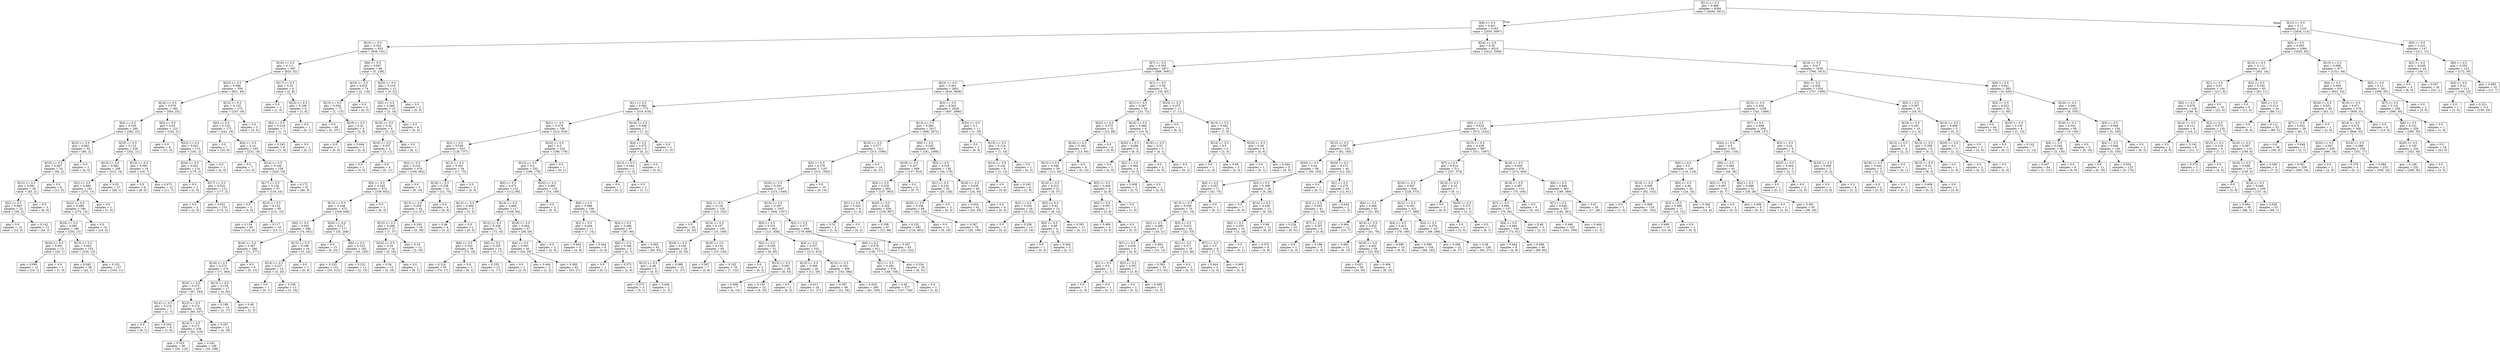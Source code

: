 digraph Tree {
node [shape=box] ;
0 [label="X[11] <= 0.5\ngini = 0.489\nsamples = 6394\nvalue = [4284, 5811]"] ;
1 [label="X[9] <= 0.5\ngini = 0.421\nsamples = 5163\nvalue = [2450, 5697]"] ;
0 -> 1 [labeldistance=2.5, labelangle=45, headlabel="True"] ;
2 [label="X[10] <= 0.5\ngini = 0.302\nsamples = 653\nvalue = [838, 191]"] ;
1 -> 2 ;
3 [label="X[16] <= 0.5\ngini = 0.111\nsamples = 567\nvalue = [833, 52]"] ;
2 -> 3 ;
4 [label="X[23] <= 0.5\ngini = 0.096\nsamples = 558\nvalue = [831, 44]"] ;
3 -> 4 ;
5 [label="X[14] <= 0.5\ngini = 0.079\nsamples = 383\nvalue = [584, 25]"] ;
4 -> 5 ;
6 [label="X[4] <= 0.5\ngini = 0.105\nsamples = 260\nvalue = [392, 23]"] ;
5 -> 6 ;
7 [label="X[22] <= 0.5\ngini = 0.062\nsamples = 34\nvalue = [60, 2]"] ;
6 -> 7 ;
8 [label="X[15] <= 0.5\ngini = 0.067\nsamples = 32\nvalue = [56, 2]"] ;
7 -> 8 ;
9 [label="X[12] <= 0.5\ngini = 0.081\nsamples = 26\nvalue = [45, 2]"] ;
8 -> 9 ;
10 [label="X[2] <= 0.5\ngini = 0.093\nsamples = 23\nvalue = [39, 2]"] ;
9 -> 10 ;
11 [label="gini = 0.0\nsamples = 10\nvalue = [15, 0]"] ;
10 -> 11 ;
12 [label="gini = 0.142\nsamples = 13\nvalue = [24, 2]"] ;
10 -> 12 ;
13 [label="gini = 0.0\nsamples = 3\nvalue = [6, 0]"] ;
9 -> 13 ;
14 [label="gini = 0.0\nsamples = 6\nvalue = [11, 0]"] ;
8 -> 14 ;
15 [label="gini = 0.0\nsamples = 2\nvalue = [4, 0]"] ;
7 -> 15 ;
16 [label="X[19] <= 0.5\ngini = 0.112\nsamples = 226\nvalue = [332, 21]"] ;
6 -> 16 ;
17 [label="X[15] <= 0.5\ngini = 0.082\nsamples = 208\nvalue = [313, 14]"] ;
16 -> 17 ;
18 [label="X[1] <= 0.5\ngini = 0.086\nsamples = 181\nvalue = [275, 13]"] ;
17 -> 18 ;
19 [label="X[22] <= 0.5\ngini = 0.086\nsamples = 180\nvalue = [274, 13]"] ;
18 -> 19 ;
20 [label="X[24] <= 0.5\ngini = 0.092\nsamples = 166\nvalue = [255, 13]"] ;
19 -> 20 ;
21 [label="X[20] <= 0.5\ngini = 0.091\nsamples = 13\nvalue = [20, 1]"] ;
20 -> 21 ;
22 [label="gini = 0.095\nsamples = 12\nvalue = [19, 1]"] ;
21 -> 22 ;
23 [label="gini = 0.0\nsamples = 1\nvalue = [1, 0]"] ;
21 -> 23 ;
24 [label="X[13] <= 0.5\ngini = 0.092\nsamples = 153\nvalue = [235, 12]"] ;
20 -> 24 ;
25 [label="gini = 0.045\nsamples = 26\nvalue = [42, 1]"] ;
24 -> 25 ;
26 [label="gini = 0.102\nsamples = 127\nvalue = [193, 11]"] ;
24 -> 26 ;
27 [label="gini = 0.0\nsamples = 14\nvalue = [19, 0]"] ;
19 -> 27 ;
28 [label="gini = 0.0\nsamples = 1\nvalue = [1, 0]"] ;
18 -> 28 ;
29 [label="gini = 0.05\nsamples = 27\nvalue = [38, 1]"] ;
17 -> 29 ;
30 [label="X[13] <= 0.5\ngini = 0.393\nsamples = 18\nvalue = [19, 7]"] ;
16 -> 30 ;
31 [label="gini = 0.0\nsamples = 6\nvalue = [8, 0]"] ;
30 -> 31 ;
32 [label="gini = 0.475\nsamples = 12\nvalue = [11, 7]"] ;
30 -> 32 ;
33 [label="X[0] <= 0.5\ngini = 0.02\nsamples = 123\nvalue = [192, 2]"] ;
5 -> 33 ;
34 [label="gini = 0.0\nsamples = 8\nvalue = [11, 0]"] ;
33 -> 34 ;
35 [label="X[22] <= 0.5\ngini = 0.022\nsamples = 115\nvalue = [181, 2]"] ;
33 -> 35 ;
36 [label="X[24] <= 0.5\ngini = 0.022\nsamples = 114\nvalue = [179, 2]"] ;
35 -> 36 ;
37 [label="gini = 0.0\nsamples = 2\nvalue = [2, 0]"] ;
36 -> 37 ;
38 [label="X[17] <= 0.5\ngini = 0.022\nsamples = 112\nvalue = [177, 2]"] ;
36 -> 38 ;
39 [label="gini = 0.0\nsamples = 2\nvalue = [2, 0]"] ;
38 -> 39 ;
40 [label="gini = 0.022\nsamples = 110\nvalue = [175, 2]"] ;
38 -> 40 ;
41 [label="gini = 0.0\nsamples = 1\nvalue = [2, 0]"] ;
35 -> 41 ;
42 [label="X[12] <= 0.5\ngini = 0.133\nsamples = 175\nvalue = [247, 19]"] ;
4 -> 42 ;
43 [label="X[0] <= 0.5\ngini = 0.135\nsamples = 172\nvalue = [242, 19]"] ;
42 -> 43 ;
44 [label="gini = 0.0\nsamples = 7\nvalue = [10, 0]"] ;
43 -> 44 ;
45 [label="X[4] <= 0.5\ngini = 0.14\nsamples = 165\nvalue = [232, 19]"] ;
43 -> 45 ;
46 [label="gini = 0.0\nsamples = 7\nvalue = [12, 0]"] ;
45 -> 46 ;
47 [label="X[14] <= 0.5\ngini = 0.146\nsamples = 158\nvalue = [220, 19]"] ;
45 -> 47 ;
48 [label="X[17] <= 0.5\ngini = 0.129\nsamples = 97\nvalue = [134, 10]"] ;
47 -> 48 ;
49 [label="gini = 0.0\nsamples = 2\nvalue = [3, 0]"] ;
48 -> 49 ;
50 [label="X[15] <= 0.5\ngini = 0.132\nsamples = 95\nvalue = [131, 10]"] ;
48 -> 50 ;
51 [label="gini = 0.134\nsamples = 85\nvalue = [116, 9]"] ;
50 -> 51 ;
52 [label="gini = 0.117\nsamples = 10\nvalue = [15, 1]"] ;
50 -> 52 ;
53 [label="gini = 0.172\nsamples = 61\nvalue = [86, 9]"] ;
47 -> 53 ;
54 [label="gini = 0.0\nsamples = 3\nvalue = [5, 0]"] ;
42 -> 54 ;
55 [label="X[17] <= 0.5\ngini = 0.32\nsamples = 9\nvalue = [2, 8]"] ;
3 -> 55 ;
56 [label="gini = 0.0\nsamples = 1\nvalue = [1, 0]"] ;
55 -> 56 ;
57 [label="X[23] <= 0.5\ngini = 0.198\nsamples = 8\nvalue = [1, 8]"] ;
55 -> 57 ;
58 [label="X[2] <= 0.5\ngini = 0.219\nsamples = 7\nvalue = [1, 7]"] ;
57 -> 58 ;
59 [label="gini = 0.245\nsamples = 6\nvalue = [1, 6]"] ;
58 -> 59 ;
60 [label="gini = 0.0\nsamples = 1\nvalue = [0, 1]"] ;
58 -> 60 ;
61 [label="gini = 0.0\nsamples = 1\nvalue = [0, 1]"] ;
57 -> 61 ;
62 [label="X[6] <= 0.5\ngini = 0.067\nsamples = 86\nvalue = [5, 139]"] ;
2 -> 62 ;
63 [label="X[15] <= 0.5\ngini = 0.033\nsamples = 74\nvalue = [2, 118]"] ;
62 -> 63 ;
64 [label="X[13] <= 0.5\ngini = 0.034\nsamples = 72\nvalue = [2, 115]"] ;
63 -> 64 ;
65 [label="gini = 0.0\nsamples = 68\nvalue = [0, 107]"] ;
64 -> 65 ;
66 [label="X[19] <= 0.5\ngini = 0.32\nsamples = 4\nvalue = [2, 8]"] ;
64 -> 66 ;
67 [label="gini = 0.0\nsamples = 1\nvalue = [0, 4]"] ;
66 -> 67 ;
68 [label="gini = 0.444\nsamples = 3\nvalue = [2, 4]"] ;
66 -> 68 ;
69 [label="gini = 0.0\nsamples = 2\nvalue = [0, 3]"] ;
63 -> 69 ;
70 [label="X[20] <= 0.5\ngini = 0.219\nsamples = 12\nvalue = [3, 21]"] ;
62 -> 70 ;
71 [label="X[0] <= 0.5\ngini = 0.266\nsamples = 10\nvalue = [3, 16]"] ;
70 -> 71 ;
72 [label="X[18] <= 0.5\ngini = 0.32\nsamples = 6\nvalue = [3, 12]"] ;
71 -> 72 ;
73 [label="X[16] <= 0.5\ngini = 0.337\nsamples = 5\nvalue = [3, 11]"] ;
72 -> 73 ;
74 [label="gini = 0.0\nsamples = 1\nvalue = [3, 0]"] ;
73 -> 74 ;
75 [label="gini = 0.0\nsamples = 4\nvalue = [0, 11]"] ;
73 -> 75 ;
76 [label="gini = 0.0\nsamples = 1\nvalue = [0, 1]"] ;
72 -> 76 ;
77 [label="gini = 0.0\nsamples = 4\nvalue = [0, 4]"] ;
71 -> 77 ;
78 [label="gini = 0.0\nsamples = 2\nvalue = [0, 5]"] ;
70 -> 78 ;
79 [label="X[24] <= 0.5\ngini = 0.35\nsamples = 4510\nvalue = [1612, 5506]"] ;
1 -> 79 ;
80 [label="X[7] <= 0.5\ngini = 0.303\nsamples = 2871\nvalue = [846, 3691]"] ;
79 -> 80 ;
81 [label="X[23] <= 0.5\ngini = 0.301\nsamples = 2801\nvalue = [816, 3608]"] ;
80 -> 81 ;
82 [label="X[1] <= 0.5\ngini = 0.383\nsamples = 773\nvalue = [319, 918]"] ;
81 -> 82 ;
83 [label="X[21] <= 0.5\ngini = 0.379\nsamples = 766\nvalue = [312, 916]"] ;
82 -> 83 ;
84 [label="X[2] <= 0.5\ngini = 0.249\nsamples = 533\nvalue = [126, 737]"] ;
83 -> 84 ;
85 [label="X[3] <= 0.5\ngini = 0.243\nsamples = 479\nvalue = [109, 662]"] ;
84 -> 85 ;
86 [label="X[5] <= 0.5\ngini = 0.245\nsamples = 474\nvalue = [109, 652]"] ;
85 -> 86 ;
87 [label="X[13] <= 0.5\ngini = 0.246\nsamples = 473\nvalue = [109, 649]"] ;
86 -> 87 ;
88 [label="X[6] <= 0.5\ngini = 0.263\nsamples = 296\nvalue = [74, 401]"] ;
87 -> 88 ;
89 [label="X[16] <= 0.5\ngini = 0.267\nsamples = 280\nvalue = [71, 377]"] ;
88 -> 89 ;
90 [label="X[18] <= 0.5\ngini = 0.273\nsamples = 274\nvalue = [71, 364]"] ;
89 -> 90 ;
91 [label="X[20] <= 0.5\ngini = 0.273\nsamples = 257\nvalue = [67, 344]"] ;
90 -> 91 ;
92 [label="X[14] <= 0.5\ngini = 0.219\nsamples = 7\nvalue = [1, 7]"] ;
91 -> 92 ;
93 [label="gini = 0.0\nsamples = 1\nvalue = [0, 1]"] ;
92 -> 93 ;
94 [label="gini = 0.245\nsamples = 6\nvalue = [1, 6]"] ;
92 -> 94 ;
95 [label="X[12] <= 0.5\ngini = 0.274\nsamples = 250\nvalue = [66, 337]"] ;
91 -> 95 ;
96 [label="X[14] <= 0.5\ngini = 0.273\nsamples = 238\nvalue = [62, 318]"] ;
95 -> 96 ;
97 [label="gini = 0.323\nsamples = 90\nvalue = [28, 110]"] ;
96 -> 97 ;
98 [label="gini = 0.242\nsamples = 148\nvalue = [34, 208]"] ;
96 -> 98 ;
99 [label="gini = 0.287\nsamples = 12\nvalue = [4, 19]"] ;
95 -> 99 ;
100 [label="X[15] <= 0.5\ngini = 0.278\nsamples = 17\nvalue = [4, 20]"] ;
90 -> 100 ;
101 [label="gini = 0.188\nsamples = 14\nvalue = [2, 17]"] ;
100 -> 101 ;
102 [label="gini = 0.48\nsamples = 3\nvalue = [2, 3]"] ;
100 -> 102 ;
103 [label="gini = 0.0\nsamples = 6\nvalue = [0, 13]"] ;
89 -> 103 ;
104 [label="X[15] <= 0.5\ngini = 0.198\nsamples = 16\nvalue = [3, 24]"] ;
88 -> 104 ;
105 [label="X[14] <= 0.5\ngini = 0.227\nsamples = 14\nvalue = [3, 20]"] ;
104 -> 105 ;
106 [label="gini = 0.0\nsamples = 1\nvalue = [0, 1]"] ;
105 -> 106 ;
107 [label="gini = 0.236\nsamples = 13\nvalue = [3, 19]"] ;
105 -> 107 ;
108 [label="gini = 0.0\nsamples = 2\nvalue = [0, 4]"] ;
104 -> 108 ;
109 [label="X[20] <= 0.5\ngini = 0.217\nsamples = 177\nvalue = [35, 248]"] ;
87 -> 109 ;
110 [label="gini = 0.0\nsamples = 15\nvalue = [0, 23]"] ;
109 -> 110 ;
111 [label="X[6] <= 0.5\ngini = 0.233\nsamples = 162\nvalue = [35, 225]"] ;
109 -> 111 ;
112 [label="gini = 0.233\nsamples = 151\nvalue = [33, 212]"] ;
111 -> 112 ;
113 [label="gini = 0.231\nsamples = 11\nvalue = [2, 13]"] ;
111 -> 113 ;
114 [label="gini = 0.0\nsamples = 1\nvalue = [0, 3]"] ;
86 -> 114 ;
115 [label="gini = 0.0\nsamples = 5\nvalue = [0, 10]"] ;
85 -> 115 ;
116 [label="X[12] <= 0.5\ngini = 0.301\nsamples = 54\nvalue = [17, 75]"] ;
84 -> 116 ;
117 [label="X[18] <= 0.5\ngini = 0.238\nsamples = 51\nvalue = [12, 75]"] ;
116 -> 117 ;
118 [label="X[13] <= 0.5\ngini = 0.258\nsamples = 45\nvalue = [12, 67]"] ;
117 -> 118 ;
119 [label="X[15] <= 0.5\ngini = 0.268\nsamples = 27\nvalue = [7, 37]"] ;
118 -> 119 ;
120 [label="X[16] <= 0.5\ngini = 0.33\nsamples = 16\nvalue = [5, 19]"] ;
119 -> 120 ;
121 [label="gini = 0.34\nsamples = 15\nvalue = [5, 18]"] ;
120 -> 121 ;
122 [label="gini = 0.0\nsamples = 1\nvalue = [0, 1]"] ;
120 -> 122 ;
123 [label="gini = 0.18\nsamples = 11\nvalue = [2, 18]"] ;
119 -> 123 ;
124 [label="gini = 0.245\nsamples = 18\nvalue = [5, 30]"] ;
118 -> 124 ;
125 [label="gini = 0.0\nsamples = 6\nvalue = [0, 8]"] ;
117 -> 125 ;
126 [label="gini = 0.0\nsamples = 3\nvalue = [5, 0]"] ;
116 -> 126 ;
127 [label="X[16] <= 0.5\ngini = 0.5\nsamples = 233\nvalue = [186, 179]"] ;
83 -> 127 ;
128 [label="X[13] <= 0.5\ngini = 0.5\nsamples = 232\nvalue = [186, 178]"] ;
127 -> 128 ;
129 [label="X[0] <= 0.5\ngini = 0.472\nsamples = 122\nvalue = [112, 69]"] ;
128 -> 129 ;
130 [label="X[14] <= 0.5\ngini = 0.469\nsamples = 5\nvalue = [3, 5]"] ;
129 -> 130 ;
131 [label="gini = 0.48\nsamples = 4\nvalue = [3, 2]"] ;
130 -> 131 ;
132 [label="gini = 0.0\nsamples = 1\nvalue = [0, 3]"] ;
130 -> 132 ;
133 [label="X[14] <= 0.5\ngini = 0.466\nsamples = 117\nvalue = [109, 64]"] ;
129 -> 133 ;
134 [label="X[12] <= 0.5\ngini = 0.438\nsamples = 70\nvalue = [73, 35]"] ;
133 -> 134 ;
135 [label="X[6] <= 0.5\ngini = 0.325\nsamples = 56\nvalue = [70, 18]"] ;
134 -> 135 ;
136 [label="gini = 0.314\nsamples = 55\nvalue = [70, 17]"] ;
135 -> 136 ;
137 [label="gini = 0.0\nsamples = 1\nvalue = [0, 1]"] ;
135 -> 137 ;
138 [label="X[6] <= 0.5\ngini = 0.255\nsamples = 14\nvalue = [3, 17]"] ;
134 -> 138 ;
139 [label="gini = 0.105\nsamples = 13\nvalue = [1, 17]"] ;
138 -> 139 ;
140 [label="gini = 0.0\nsamples = 1\nvalue = [2, 0]"] ;
138 -> 140 ;
141 [label="X[18] <= 0.5\ngini = 0.494\nsamples = 47\nvalue = [36, 29]"] ;
133 -> 141 ;
142 [label="X[4] <= 0.5\ngini = 0.497\nsamples = 45\nvalue = [34, 29]"] ;
141 -> 142 ;
143 [label="gini = 0.444\nsamples = 2\nvalue = [1, 2]"] ;
142 -> 143 ;
144 [label="gini = 0.495\nsamples = 43\nvalue = [33, 27]"] ;
142 -> 144 ;
145 [label="gini = 0.0\nsamples = 2\nvalue = [2, 0]"] ;
141 -> 145 ;
146 [label="X[20] <= 0.5\ngini = 0.482\nsamples = 110\nvalue = [74, 109]"] ;
128 -> 146 ;
147 [label="gini = 0.0\nsamples = 2\nvalue = [0, 5]"] ;
146 -> 147 ;
148 [label="X[0] <= 0.5\ngini = 0.486\nsamples = 108\nvalue = [74, 104]"] ;
146 -> 148 ;
149 [label="X[2] <= 0.5\ngini = 0.444\nsamples = 11\nvalue = [7, 14]"] ;
148 -> 149 ;
150 [label="gini = 0.444\nsamples = 5\nvalue = [4, 8]"] ;
149 -> 150 ;
151 [label="gini = 0.444\nsamples = 6\nvalue = [3, 6]"] ;
149 -> 151 ;
152 [label="X[4] <= 0.5\ngini = 0.489\nsamples = 97\nvalue = [67, 90]"] ;
148 -> 152 ;
153 [label="X[6] <= 0.5\ngini = 0.346\nsamples = 5\nvalue = [2, 7]"] ;
152 -> 153 ;
154 [label="gini = 0.0\nsamples = 1\nvalue = [0, 1]"] ;
153 -> 154 ;
155 [label="gini = 0.375\nsamples = 4\nvalue = [2, 6]"] ;
153 -> 155 ;
156 [label="gini = 0.493\nsamples = 92\nvalue = [65, 83]"] ;
152 -> 156 ;
157 [label="gini = 0.0\nsamples = 1\nvalue = [0, 1]"] ;
127 -> 157 ;
158 [label="X[18] <= 0.5\ngini = 0.346\nsamples = 7\nvalue = [7, 2]"] ;
82 -> 158 ;
159 [label="X[4] <= 0.5\ngini = 0.375\nsamples = 6\nvalue = [6, 2]"] ;
158 -> 159 ;
160 [label="X[13] <= 0.5\ngini = 0.444\nsamples = 3\nvalue = [1, 2]"] ;
159 -> 160 ;
161 [label="gini = 0.0\nsamples = 1\nvalue = [0, 1]"] ;
160 -> 161 ;
162 [label="gini = 0.5\nsamples = 2\nvalue = [1, 1]"] ;
160 -> 162 ;
163 [label="gini = 0.0\nsamples = 3\nvalue = [5, 0]"] ;
159 -> 163 ;
164 [label="gini = 0.0\nsamples = 1\nvalue = [1, 0]"] ;
158 -> 164 ;
165 [label="X[3] <= 0.5\ngini = 0.263\nsamples = 2028\nvalue = [497, 2690]"] ;
81 -> 165 ;
166 [label="X[13] <= 0.5\ngini = 0.264\nsamples = 2017\nvalue = [496, 2672]"] ;
165 -> 166 ;
167 [label="X[16] <= 0.5\ngini = 0.277\nsamples = 1211\nvalue = [315, 1584]"] ;
166 -> 167 ;
168 [label="X[5] <= 0.5\ngini = 0.279\nsamples = 1197\nvalue = [315, 1563]"] ;
167 -> 168 ;
169 [label="X[20] <= 0.5\ngini = 0.281\nsamples = 1187\nvalue = [315, 1549]"] ;
168 -> 169 ;
170 [label="X[4] <= 0.5\ngini = 0.134\nsamples = 130\nvalue = [15, 192]"] ;
169 -> 170 ;
171 [label="gini = 0.0\nsamples = 25\nvalue = [0, 32]"] ;
170 -> 171 ;
172 [label="X[14] <= 0.5\ngini = 0.157\nsamples = 105\nvalue = [15, 160]"] ;
170 -> 172 ;
173 [label="X[18] <= 0.5\ngini = 0.245\nsamples = 20\nvalue = [5, 30]"] ;
172 -> 173 ;
174 [label="X[12] <= 0.5\ngini = 0.49\nsamples = 5\nvalue = [4, 3]"] ;
173 -> 174 ;
175 [label="gini = 0.375\nsamples = 3\nvalue = [3, 1]"] ;
174 -> 175 ;
176 [label="gini = 0.444\nsamples = 2\nvalue = [1, 2]"] ;
174 -> 176 ;
177 [label="gini = 0.069\nsamples = 15\nvalue = [1, 27]"] ;
173 -> 177 ;
178 [label="X[18] <= 0.5\ngini = 0.133\nsamples = 85\nvalue = [10, 130]"] ;
172 -> 178 ;
179 [label="gini = 0.397\nsamples = 7\nvalue = [3, 8]"] ;
178 -> 179 ;
180 [label="gini = 0.103\nsamples = 78\nvalue = [7, 122]"] ;
178 -> 180 ;
181 [label="X[14] <= 0.5\ngini = 0.297\nsamples = 1057\nvalue = [300, 1357]"] ;
169 -> 181 ;
182 [label="X[0] <= 0.5\ngini = 0.331\nsamples = 363\nvalue = [121, 458]"] ;
181 -> 182 ;
183 [label="X[2] <= 0.5\ngini = 0.256\nsamples = 31\nvalue = [8, 45]"] ;
182 -> 183 ;
184 [label="gini = 0.0\nsamples = 2\nvalue = [0, 2]"] ;
183 -> 184 ;
185 [label="X[15] <= 0.5\ngini = 0.265\nsamples = 29\nvalue = [8, 43]"] ;
183 -> 185 ;
186 [label="gini = 0.408\nsamples = 7\nvalue = [4, 10]"] ;
185 -> 186 ;
187 [label="gini = 0.193\nsamples = 22\nvalue = [4, 33]"] ;
185 -> 187 ;
188 [label="X[4] <= 0.5\ngini = 0.337\nsamples = 332\nvalue = [113, 413]"] ;
182 -> 188 ;
189 [label="X[15] <= 0.5\ngini = 0.399\nsamples = 26\nvalue = [11, 29]"] ;
188 -> 189 ;
190 [label="gini = 0.0\nsamples = 2\nvalue = [0, 2]"] ;
189 -> 190 ;
191 [label="gini = 0.411\nsamples = 24\nvalue = [11, 27]"] ;
189 -> 191 ;
192 [label="X[15] <= 0.5\ngini = 0.332\nsamples = 306\nvalue = [102, 384]"] ;
188 -> 192 ;
193 [label="gini = 0.397\nsamples = 46\nvalue = [21, 56]"] ;
192 -> 193 ;
194 [label="gini = 0.318\nsamples = 260\nvalue = [81, 328]"] ;
192 -> 194 ;
195 [label="X[2] <= 0.5\ngini = 0.277\nsamples = 694\nvalue = [179, 899]"] ;
181 -> 195 ;
196 [label="X[6] <= 0.5\ngini = 0.278\nsamples = 611\nvalue = [156, 777]"] ;
195 -> 196 ;
197 [label="X[1] <= 0.5\ngini = 0.281\nsamples = 578\nvalue = [148, 726]"] ;
196 -> 197 ;
198 [label="gini = 0.28\nsamples = 577\nvalue = [147, 726]"] ;
197 -> 198 ;
199 [label="gini = 0.0\nsamples = 1\nvalue = [1, 0]"] ;
197 -> 199 ;
200 [label="gini = 0.234\nsamples = 33\nvalue = [8, 51]"] ;
196 -> 200 ;
201 [label="gini = 0.267\nsamples = 83\nvalue = [23, 122]"] ;
195 -> 201 ;
202 [label="gini = 0.0\nsamples = 10\nvalue = [0, 14]"] ;
168 -> 202 ;
203 [label="gini = 0.0\nsamples = 14\nvalue = [0, 21]"] ;
167 -> 203 ;
204 [label="X[6] <= 0.5\ngini = 0.245\nsamples = 806\nvalue = [181, 1088]"] ;
166 -> 204 ;
205 [label="X[19] <= 0.5\ngini = 0.227\nsamples = 668\nvalue = [137, 910]"] ;
204 -> 205 ;
206 [label="X[4] <= 0.5\ngini = 0.229\nsamples = 663\nvalue = [137, 903]"] ;
205 -> 206 ;
207 [label="X[1] <= 0.5\ngini = 0.245\nsamples = 4\nvalue = [1, 6]"] ;
206 -> 207 ;
208 [label="gini = 0.32\nsamples = 3\nvalue = [1, 4]"] ;
207 -> 208 ;
209 [label="gini = 0.0\nsamples = 1\nvalue = [0, 2]"] ;
207 -> 209 ;
210 [label="X[20] <= 0.5\ngini = 0.229\nsamples = 659\nvalue = [136, 897]"] ;
206 -> 210 ;
211 [label="gini = 0.198\nsamples = 67\nvalue = [12, 96]"] ;
210 -> 211 ;
212 [label="gini = 0.232\nsamples = 592\nvalue = [124, 801]"] ;
210 -> 212 ;
213 [label="gini = 0.0\nsamples = 5\nvalue = [0, 7]"] ;
205 -> 213 ;
214 [label="X[0] <= 0.5\ngini = 0.318\nsamples = 138\nvalue = [44, 178]"] ;
204 -> 214 ;
215 [label="X[1] <= 0.5\ngini = 0.234\nsamples = 92\nvalue = [20, 128]"] ;
214 -> 215 ;
216 [label="X[20] <= 0.5\ngini = 0.238\nsamples = 89\nvalue = [20, 125]"] ;
215 -> 216 ;
217 [label="gini = 0.0\nsamples = 11\nvalue = [0, 19]"] ;
216 -> 217 ;
218 [label="gini = 0.267\nsamples = 78\nvalue = [20, 106]"] ;
216 -> 218 ;
219 [label="gini = 0.0\nsamples = 3\nvalue = [0, 3]"] ;
215 -> 219 ;
220 [label="X[18] <= 0.5\ngini = 0.438\nsamples = 46\nvalue = [24, 50]"] ;
214 -> 220 ;
221 [label="gini = 0.454\nsamples = 42\nvalue = [24, 45]"] ;
220 -> 221 ;
222 [label="gini = 0.0\nsamples = 4\nvalue = [0, 5]"] ;
220 -> 222 ;
223 [label="X[20] <= 0.5\ngini = 0.1\nsamples = 11\nvalue = [1, 18]"] ;
165 -> 223 ;
224 [label="gini = 0.0\nsamples = 2\nvalue = [0, 4]"] ;
223 -> 224 ;
225 [label="X[15] <= 0.5\ngini = 0.124\nsamples = 9\nvalue = [1, 14]"] ;
223 -> 225 ;
226 [label="X[14] <= 0.5\ngini = 0.142\nsamples = 8\nvalue = [1, 12]"] ;
225 -> 226 ;
227 [label="gini = 0.0\nsamples = 4\nvalue = [0, 6]"] ;
226 -> 227 ;
228 [label="gini = 0.245\nsamples = 4\nvalue = [1, 6]"] ;
226 -> 228 ;
229 [label="gini = 0.0\nsamples = 1\nvalue = [0, 2]"] ;
225 -> 229 ;
230 [label="X[1] <= 0.5\ngini = 0.39\nsamples = 70\nvalue = [30, 83]"] ;
80 -> 230 ;
231 [label="X[21] <= 0.5\ngini = 0.367\nsamples = 59\nvalue = [23, 72]"] ;
230 -> 231 ;
232 [label="X[22] <= 0.5\ngini = 0.275\nsamples = 51\nvalue = [13, 66]"] ;
231 -> 232 ;
233 [label="X[18] <= 0.5\ngini = 0.293\nsamples = 47\nvalue = [13, 60]"] ;
232 -> 233 ;
234 [label="X[15] <= 0.5\ngini = 0.348\nsamples = 39\nvalue = [13, 45]"] ;
233 -> 234 ;
235 [label="X[14] <= 0.5\ngini = 0.315\nsamples = 31\nvalue = [9, 37]"] ;
234 -> 235 ;
236 [label="X[3] <= 0.5\ngini = 0.204\nsamples = 16\nvalue = [3, 23]"] ;
235 -> 236 ;
237 [label="gini = 0.0\nsamples = 3\nvalue = [0, 4]"] ;
236 -> 237 ;
238 [label="gini = 0.236\nsamples = 13\nvalue = [3, 19]"] ;
236 -> 238 ;
239 [label="X[3] <= 0.5\ngini = 0.42\nsamples = 15\nvalue = [6, 14]"] ;
235 -> 239 ;
240 [label="X[0] <= 0.5\ngini = 0.48\nsamples = 4\nvalue = [2, 3]"] ;
239 -> 240 ;
241 [label="gini = 0.0\nsamples = 1\nvalue = [0, 2]"] ;
240 -> 241 ;
242 [label="gini = 0.444\nsamples = 3\nvalue = [2, 1]"] ;
240 -> 242 ;
243 [label="gini = 0.391\nsamples = 11\nvalue = [4, 11]"] ;
239 -> 243 ;
244 [label="X[2] <= 0.5\ngini = 0.444\nsamples = 8\nvalue = [4, 8]"] ;
234 -> 244 ;
245 [label="X[0] <= 0.5\ngini = 0.397\nsamples = 7\nvalue = [3, 8]"] ;
244 -> 245 ;
246 [label="gini = 0.469\nsamples = 4\nvalue = [3, 5]"] ;
245 -> 246 ;
247 [label="gini = 0.0\nsamples = 3\nvalue = [0, 3]"] ;
245 -> 247 ;
248 [label="gini = 0.0\nsamples = 1\nvalue = [1, 0]"] ;
244 -> 248 ;
249 [label="gini = 0.0\nsamples = 8\nvalue = [0, 15]"] ;
233 -> 249 ;
250 [label="gini = 0.0\nsamples = 4\nvalue = [0, 6]"] ;
232 -> 250 ;
251 [label="X[14] <= 0.5\ngini = 0.469\nsamples = 8\nvalue = [10, 6]"] ;
231 -> 251 ;
252 [label="X[20] <= 0.5\ngini = 0.496\nsamples = 5\nvalue = [6, 5]"] ;
251 -> 252 ;
253 [label="gini = 0.0\nsamples = 1\nvalue = [2, 0]"] ;
252 -> 253 ;
254 [label="X[2] <= 0.5\ngini = 0.494\nsamples = 4\nvalue = [4, 5]"] ;
252 -> 254 ;
255 [label="gini = 0.408\nsamples = 3\nvalue = [2, 5]"] ;
254 -> 255 ;
256 [label="gini = 0.0\nsamples = 1\nvalue = [2, 0]"] ;
254 -> 256 ;
257 [label="X[18] <= 0.5\ngini = 0.32\nsamples = 3\nvalue = [4, 1]"] ;
251 -> 257 ;
258 [label="gini = 0.0\nsamples = 2\nvalue = [4, 0]"] ;
257 -> 258 ;
259 [label="gini = 0.0\nsamples = 1\nvalue = [0, 1]"] ;
257 -> 259 ;
260 [label="X[23] <= 0.5\ngini = 0.475\nsamples = 11\nvalue = [7, 11]"] ;
230 -> 260 ;
261 [label="gini = 0.0\nsamples = 1\nvalue = [0, 2]"] ;
260 -> 261 ;
262 [label="X[13] <= 0.5\ngini = 0.492\nsamples = 10\nvalue = [7, 9]"] ;
260 -> 262 ;
263 [label="X[14] <= 0.5\ngini = 0.5\nsamples = 4\nvalue = [3, 3]"] ;
262 -> 263 ;
264 [label="gini = 0.0\nsamples = 1\nvalue = [1, 0]"] ;
263 -> 264 ;
265 [label="gini = 0.48\nsamples = 3\nvalue = [2, 3]"] ;
263 -> 265 ;
266 [label="X[20] <= 0.5\ngini = 0.48\nsamples = 6\nvalue = [4, 6]"] ;
262 -> 266 ;
267 [label="gini = 0.0\nsamples = 1\nvalue = [0, 1]"] ;
266 -> 267 ;
268 [label="gini = 0.494\nsamples = 5\nvalue = [4, 5]"] ;
266 -> 268 ;
269 [label="X[16] <= 0.5\ngini = 0.417\nsamples = 1639\nvalue = [766, 1815]"] ;
79 -> 269 ;
270 [label="X[5] <= 0.5\ngini = 0.456\nsamples = 1354\nvalue = [757, 1395]"] ;
269 -> 270 ;
271 [label="X[15] <= 0.5\ngini = 0.454\nsamples = 1339\nvalue = [741, 1389]"] ;
270 -> 271 ;
272 [label="X[0] <= 0.5\ngini = 0.433\nsamples = 1130\nvalue = [573, 1232]"] ;
271 -> 272 ;
273 [label="X[12] <= 0.5\ngini = 0.397\nsamples = 143\nvalue = [62, 165]"] ;
272 -> 273 ;
274 [label="X[20] <= 0.5\ngini = 0.44\nsamples = 99\nvalue = [50, 103]"] ;
273 -> 274 ;
275 [label="X[4] <= 0.5\ngini = 0.457\nsamples = 71\nvalue = [41, 75]"] ;
274 -> 275 ;
276 [label="X[13] <= 0.5\ngini = 0.459\nsamples = 70\nvalue = [41, 74]"] ;
275 -> 276 ;
277 [label="X[2] <= 0.5\ngini = 0.499\nsamples = 27\nvalue = [19, 21]"] ;
276 -> 277 ;
278 [label="X[7] <= 0.5\ngini = 0.426\nsamples = 9\nvalue = [4, 9]"] ;
277 -> 278 ;
279 [label="X[1] <= 0.5\ngini = 0.5\nsamples = 2\nvalue = [1, 1]"] ;
278 -> 279 ;
280 [label="gini = 0.0\nsamples = 1\nvalue = [1, 0]"] ;
279 -> 280 ;
281 [label="gini = 0.0\nsamples = 1\nvalue = [0, 1]"] ;
279 -> 281 ;
282 [label="X[3] <= 0.5\ngini = 0.397\nsamples = 7\nvalue = [3, 8]"] ;
278 -> 282 ;
283 [label="gini = 0.0\nsamples = 2\nvalue = [0, 3]"] ;
282 -> 283 ;
284 [label="gini = 0.469\nsamples = 5\nvalue = [3, 5]"] ;
282 -> 284 ;
285 [label="gini = 0.494\nsamples = 18\nvalue = [15, 12]"] ;
277 -> 285 ;
286 [label="X[3] <= 0.5\ngini = 0.415\nsamples = 43\nvalue = [22, 53]"] ;
276 -> 286 ;
287 [label="X[1] <= 0.5\ngini = 0.371\nsamples = 35\nvalue = [15, 46]"] ;
286 -> 287 ;
288 [label="gini = 0.383\nsamples = 33\nvalue = [15, 43]"] ;
287 -> 288 ;
289 [label="gini = 0.0\nsamples = 2\nvalue = [0, 3]"] ;
287 -> 289 ;
290 [label="X[7] <= 0.5\ngini = 0.5\nsamples = 8\nvalue = [7, 7]"] ;
286 -> 290 ;
291 [label="gini = 0.444\nsamples = 4\nvalue = [2, 4]"] ;
290 -> 291 ;
292 [label="gini = 0.469\nsamples = 4\nvalue = [5, 3]"] ;
290 -> 292 ;
293 [label="gini = 0.0\nsamples = 1\nvalue = [0, 1]"] ;
275 -> 293 ;
294 [label="X[2] <= 0.5\ngini = 0.368\nsamples = 28\nvalue = [9, 28]"] ;
274 -> 294 ;
295 [label="gini = 0.0\nsamples = 7\nvalue = [0, 9]"] ;
294 -> 295 ;
296 [label="X[14] <= 0.5\ngini = 0.436\nsamples = 21\nvalue = [9, 19]"] ;
294 -> 296 ;
297 [label="X[6] <= 0.5\ngini = 0.355\nsamples = 10\nvalue = [3, 10]"] ;
296 -> 297 ;
298 [label="gini = 0.0\nsamples = 1\nvalue = [0, 1]"] ;
297 -> 298 ;
299 [label="gini = 0.375\nsamples = 9\nvalue = [3, 9]"] ;
297 -> 299 ;
300 [label="gini = 0.48\nsamples = 11\nvalue = [6, 9]"] ;
296 -> 300 ;
301 [label="X[19] <= 0.5\ngini = 0.272\nsamples = 44\nvalue = [12, 62]"] ;
273 -> 301 ;
302 [label="gini = 0.0\nsamples = 1\nvalue = [0, 1]"] ;
301 -> 302 ;
303 [label="X[1] <= 0.5\ngini = 0.275\nsamples = 43\nvalue = [12, 61]"] ;
301 -> 303 ;
304 [label="X[3] <= 0.5\ngini = 0.265\nsamples = 41\nvalue = [11, 59]"] ;
303 -> 304 ;
305 [label="gini = 0.234\nsamples = 35\nvalue = [8, 51]"] ;
304 -> 305 ;
306 [label="X[7] <= 0.5\ngini = 0.397\nsamples = 6\nvalue = [3, 8]"] ;
304 -> 306 ;
307 [label="gini = 0.0\nsamples = 1\nvalue = [2, 0]"] ;
306 -> 307 ;
308 [label="gini = 0.198\nsamples = 5\nvalue = [1, 8]"] ;
306 -> 308 ;
309 [label="gini = 0.444\nsamples = 2\nvalue = [1, 2]"] ;
303 -> 309 ;
310 [label="X[13] <= 0.5\ngini = 0.438\nsamples = 987\nvalue = [511, 1067]"] ;
272 -> 310 ;
311 [label="X[7] <= 0.5\ngini = 0.414\nsamples = 511\nvalue = [237, 574]"] ;
310 -> 311 ;
312 [label="X[19] <= 0.5\ngini = 0.407\nsamples = 504\nvalue = [228, 573]"] ;
311 -> 312 ;
313 [label="X[4] <= 0.5\ngini = 0.469\nsamples = 83\nvalue = [51, 85]"] ;
312 -> 313 ;
314 [label="gini = 0.484\nsamples = 12\nvalue = [10, 7]"] ;
313 -> 314 ;
315 [label="X[14] <= 0.5\ngini = 0.452\nsamples = 71\nvalue = [41, 78]"] ;
313 -> 315 ;
316 [label="gini = 0.483\nsamples = 12\nvalue = [9, 13]"] ;
315 -> 316 ;
317 [label="X[18] <= 0.5\ngini = 0.442\nsamples = 59\nvalue = [32, 65]"] ;
315 -> 317 ;
318 [label="gini = 0.423\nsamples = 50\nvalue = [24, 55]"] ;
317 -> 318 ;
319 [label="gini = 0.494\nsamples = 9\nvalue = [8, 10]"] ;
317 -> 319 ;
320 [label="X[12] <= 0.5\ngini = 0.391\nsamples = 421\nvalue = [177, 488]"] ;
312 -> 320 ;
321 [label="X[4] <= 0.5\ngini = 0.413\nsamples = 164\nvalue = [78, 190]"] ;
320 -> 321 ;
322 [label="gini = 0.498\nsamples = 10\nvalue = [9, 8]"] ;
321 -> 322 ;
323 [label="gini = 0.399\nsamples = 154\nvalue = [69, 182]"] ;
321 -> 323 ;
324 [label="X[4] <= 0.5\ngini = 0.374\nsamples = 257\nvalue = [99, 298]"] ;
320 -> 324 ;
325 [label="gini = 0.298\nsamples = 21\nvalue = [6, 27]"] ;
324 -> 325 ;
326 [label="gini = 0.38\nsamples = 236\nvalue = [93, 271]"] ;
324 -> 326 ;
327 [label="X[14] <= 0.5\ngini = 0.18\nsamples = 7\nvalue = [9, 1]"] ;
311 -> 327 ;
328 [label="gini = 0.0\nsamples = 3\nvalue = [6, 0]"] ;
327 -> 328 ;
329 [label="X[20] <= 0.5\ngini = 0.375\nsamples = 4\nvalue = [3, 1]"] ;
327 -> 329 ;
330 [label="gini = 0.0\nsamples = 3\nvalue = [3, 0]"] ;
329 -> 330 ;
331 [label="gini = 0.0\nsamples = 1\nvalue = [0, 1]"] ;
329 -> 331 ;
332 [label="X[19] <= 0.5\ngini = 0.459\nsamples = 476\nvalue = [274, 493]"] ;
310 -> 332 ;
333 [label="X[18] <= 0.5\ngini = 0.487\nsamples = 113\nvalue = [75, 104]"] ;
332 -> 333 ;
334 [label="X[7] <= 0.5\ngini = 0.494\nsamples = 107\nvalue = [75, 94]"] ;
333 -> 334 ;
335 [label="X[4] <= 0.5\ngini = 0.494\nsamples = 104\nvalue = [73, 91]"] ;
334 -> 335 ;
336 [label="gini = 0.444\nsamples = 8\nvalue = [4, 8]"] ;
335 -> 336 ;
337 [label="gini = 0.496\nsamples = 96\nvalue = [69, 83]"] ;
335 -> 337 ;
338 [label="gini = 0.48\nsamples = 3\nvalue = [2, 3]"] ;
334 -> 338 ;
339 [label="gini = 0.0\nsamples = 6\nvalue = [0, 10]"] ;
333 -> 339 ;
340 [label="X[6] <= 0.5\ngini = 0.448\nsamples = 363\nvalue = [199, 389]"] ;
332 -> 340 ;
341 [label="X[7] <= 0.5\ngini = 0.446\nsamples = 337\nvalue = [182, 361]"] ;
340 -> 341 ;
342 [label="gini = 0.446\nsamples = 335\nvalue = [181, 359]"] ;
341 -> 342 ;
343 [label="gini = 0.444\nsamples = 2\nvalue = [1, 2]"] ;
341 -> 343 ;
344 [label="gini = 0.47\nsamples = 26\nvalue = [17, 28]"] ;
340 -> 344 ;
345 [label="X[7] <= 0.5\ngini = 0.499\nsamples = 209\nvalue = [168, 157]"] ;
271 -> 345 ;
346 [label="X[20] <= 0.5\ngini = 0.5\nsamples = 201\nvalue = [161, 154]"] ;
345 -> 346 ;
347 [label="X[6] <= 0.5\ngini = 0.5\nsamples = 140\nvalue = [116, 118]"] ;
346 -> 347 ;
348 [label="X[19] <= 0.5\ngini = 0.499\nsamples = 120\nvalue = [92, 102]"] ;
347 -> 348 ;
349 [label="gini = 0.0\nsamples = 1\nvalue = [1, 0]"] ;
348 -> 349 ;
350 [label="gini = 0.498\nsamples = 119\nvalue = [91, 102]"] ;
348 -> 350 ;
351 [label="X[0] <= 0.5\ngini = 0.48\nsamples = 20\nvalue = [24, 16]"] ;
347 -> 351 ;
352 [label="X[3] <= 0.5\ngini = 0.496\nsamples = 11\nvalue = [10, 12]"] ;
351 -> 352 ;
353 [label="gini = 0.499\nsamples = 10\nvalue = [10, 9]"] ;
352 -> 353 ;
354 [label="gini = 0.0\nsamples = 1\nvalue = [0, 3]"] ;
352 -> 354 ;
355 [label="gini = 0.346\nsamples = 9\nvalue = [14, 4]"] ;
351 -> 355 ;
356 [label="X[0] <= 0.5\ngini = 0.494\nsamples = 61\nvalue = [45, 36]"] ;
346 -> 356 ;
357 [label="X[2] <= 0.5\ngini = 0.497\nsamples = 10\nvalue = [6, 7]"] ;
356 -> 357 ;
358 [label="gini = 0.0\nsamples = 2\nvalue = [0, 2]"] ;
357 -> 358 ;
359 [label="gini = 0.496\nsamples = 8\nvalue = [6, 5]"] ;
357 -> 359 ;
360 [label="X[4] <= 0.5\ngini = 0.489\nsamples = 51\nvalue = [39, 29]"] ;
356 -> 360 ;
361 [label="gini = 0.0\nsamples = 1\nvalue = [1, 0]"] ;
360 -> 361 ;
362 [label="gini = 0.491\nsamples = 50\nvalue = [38, 29]"] ;
360 -> 362 ;
363 [label="X[3] <= 0.5\ngini = 0.42\nsamples = 8\nvalue = [7, 3]"] ;
345 -> 363 ;
364 [label="X[20] <= 0.5\ngini = 0.444\nsamples = 3\nvalue = [2, 1]"] ;
363 -> 364 ;
365 [label="gini = 0.0\nsamples = 1\nvalue = [0, 1]"] ;
364 -> 365 ;
366 [label="gini = 0.0\nsamples = 2\nvalue = [2, 0]"] ;
364 -> 366 ;
367 [label="X[19] <= 0.5\ngini = 0.408\nsamples = 5\nvalue = [5, 2]"] ;
363 -> 367 ;
368 [label="gini = 0.0\nsamples = 1\nvalue = [3, 0]"] ;
367 -> 368 ;
369 [label="gini = 0.5\nsamples = 4\nvalue = [2, 2]"] ;
367 -> 369 ;
370 [label="X[0] <= 0.5\ngini = 0.397\nsamples = 15\nvalue = [16, 6]"] ;
270 -> 370 ;
371 [label="X[19] <= 0.5\ngini = 0.391\nsamples = 10\nvalue = [11, 4]"] ;
370 -> 371 ;
372 [label="X[13] <= 0.5\ngini = 0.5\nsamples = 4\nvalue = [2, 2]"] ;
371 -> 372 ;
373 [label="X[18] <= 0.5\ngini = 0.444\nsamples = 3\nvalue = [2, 1]"] ;
372 -> 373 ;
374 [label="gini = 0.0\nsamples = 2\nvalue = [2, 0]"] ;
373 -> 374 ;
375 [label="gini = 0.0\nsamples = 1\nvalue = [0, 1]"] ;
373 -> 375 ;
376 [label="gini = 0.0\nsamples = 1\nvalue = [0, 1]"] ;
372 -> 376 ;
377 [label="X[13] <= 0.5\ngini = 0.298\nsamples = 6\nvalue = [9, 2]"] ;
371 -> 377 ;
378 [label="X[15] <= 0.5\ngini = 0.32\nsamples = 5\nvalue = [8, 2]"] ;
377 -> 378 ;
379 [label="gini = 0.408\nsamples = 4\nvalue = [5, 2]"] ;
378 -> 379 ;
380 [label="gini = 0.0\nsamples = 1\nvalue = [3, 0]"] ;
378 -> 380 ;
381 [label="gini = 0.0\nsamples = 1\nvalue = [1, 0]"] ;
377 -> 381 ;
382 [label="X[14] <= 0.5\ngini = 0.408\nsamples = 5\nvalue = [5, 2]"] ;
370 -> 382 ;
383 [label="X[20] <= 0.5\ngini = 0.5\nsamples = 3\nvalue = [2, 2]"] ;
382 -> 383 ;
384 [label="gini = 0.0\nsamples = 2\nvalue = [0, 2]"] ;
383 -> 384 ;
385 [label="gini = 0.0\nsamples = 1\nvalue = [2, 0]"] ;
383 -> 385 ;
386 [label="gini = 0.0\nsamples = 2\nvalue = [3, 0]"] ;
382 -> 386 ;
387 [label="X[0] <= 0.5\ngini = 0.041\nsamples = 285\nvalue = [9, 420]"] ;
269 -> 387 ;
388 [label="X[3] <= 0.5\ngini = 0.023\nsamples = 52\nvalue = [1, 85]"] ;
387 -> 388 ;
389 [label="gini = 0.0\nsamples = 44\nvalue = [0, 72]"] ;
388 -> 389 ;
390 [label="X[19] <= 0.5\ngini = 0.133\nsamples = 8\nvalue = [1, 13]"] ;
388 -> 390 ;
391 [label="gini = 0.0\nsamples = 1\nvalue = [0, 1]"] ;
390 -> 391 ;
392 [label="gini = 0.142\nsamples = 7\nvalue = [1, 12]"] ;
390 -> 392 ;
393 [label="X[19] <= 0.5\ngini = 0.046\nsamples = 233\nvalue = [8, 335]"] ;
387 -> 393 ;
394 [label="X[18] <= 0.5\ngini = 0.041\nsamples = 95\nvalue = [3, 140]"] ;
393 -> 394 ;
395 [label="X[6] <= 0.5\ngini = 0.044\nsamples = 90\nvalue = [3, 130]"] ;
394 -> 395 ;
396 [label="gini = 0.047\nsamples = 84\nvalue = [3, 121]"] ;
395 -> 396 ;
397 [label="gini = 0.0\nsamples = 6\nvalue = [0, 9]"] ;
395 -> 397 ;
398 [label="gini = 0.0\nsamples = 5\nvalue = [0, 10]"] ;
394 -> 398 ;
399 [label="X[5] <= 0.5\ngini = 0.049\nsamples = 138\nvalue = [5, 195]"] ;
393 -> 399 ;
400 [label="X[4] <= 0.5\ngini = 0.049\nsamples = 136\nvalue = [5, 193]"] ;
399 -> 400 ;
401 [label="gini = 0.0\nsamples = 11\nvalue = [0, 19]"] ;
400 -> 401 ;
402 [label="gini = 0.054\nsamples = 125\nvalue = [5, 174]"] ;
400 -> 402 ;
403 [label="gini = 0.0\nsamples = 2\nvalue = [0, 2]"] ;
399 -> 403 ;
404 [label="X[12] <= 0.5\ngini = 0.11\nsamples = 1231\nvalue = [1834, 114]"] ;
0 -> 404 [labeldistance=2.5, labelangle=-45, headlabel="False"] ;
405 [label="X[0] <= 0.5\ngini = 0.093\nsamples = 1084\nvalue = [1623, 83]"] ;
404 -> 405 ;
406 [label="X[13] <= 0.5\ngini = 0.111\nsamples = 207\nvalue = [302, 19]"] ;
405 -> 406 ;
407 [label="X[1] <= 0.5\ngini = 0.07\nsamples = 144\nvalue = [211, 8]"] ;
406 -> 407 ;
408 [label="X[6] <= 0.5\ngini = 0.078\nsamples = 128\nvalue = [189, 8]"] ;
407 -> 408 ;
409 [label="X[14] <= 0.5\ngini = 0.111\nsamples = 8\nvalue = [16, 1]"] ;
408 -> 409 ;
410 [label="gini = 0.0\nsamples = 2\nvalue = [4, 0]"] ;
409 -> 410 ;
411 [label="gini = 0.142\nsamples = 6\nvalue = [12, 1]"] ;
409 -> 411 ;
412 [label="X[2] <= 0.5\ngini = 0.075\nsamples = 120\nvalue = [173, 7]"] ;
408 -> 412 ;
413 [label="X[15] <= 0.5\ngini = 0.219\nsamples = 6\nvalue = [7, 1]"] ;
412 -> 413 ;
414 [label="gini = 0.375\nsamples = 3\nvalue = [3, 1]"] ;
413 -> 414 ;
415 [label="gini = 0.0\nsamples = 3\nvalue = [4, 0]"] ;
413 -> 415 ;
416 [label="X[16] <= 0.5\ngini = 0.067\nsamples = 114\nvalue = [166, 6]"] ;
412 -> 416 ;
417 [label="X[19] <= 0.5\ngini = 0.048\nsamples = 110\nvalue = [159, 4]"] ;
416 -> 417 ;
418 [label="gini = 0.0\nsamples = 1\nvalue = [2, 0]"] ;
417 -> 418 ;
419 [label="X[14] <= 0.5\ngini = 0.048\nsamples = 109\nvalue = [157, 4]"] ;
417 -> 419 ;
420 [label="gini = 0.064\nsamples = 56\nvalue = [88, 3]"] ;
419 -> 420 ;
421 [label="gini = 0.028\nsamples = 53\nvalue = [69, 1]"] ;
419 -> 421 ;
422 [label="gini = 0.346\nsamples = 4\nvalue = [7, 2]"] ;
416 -> 422 ;
423 [label="gini = 0.0\nsamples = 16\nvalue = [22, 0]"] ;
407 -> 423 ;
424 [label="X[2] <= 0.5\ngini = 0.192\nsamples = 63\nvalue = [91, 11]"] ;
406 -> 424 ;
425 [label="gini = 0.0\nsamples = 9\nvalue = [11, 0]"] ;
424 -> 425 ;
426 [label="X[6] <= 0.5\ngini = 0.213\nsamples = 54\nvalue = [80, 11]"] ;
424 -> 426 ;
427 [label="gini = 0.0\nsamples = 1\nvalue = [0, 6]"] ;
426 -> 427 ;
428 [label="gini = 0.111\nsamples = 53\nvalue = [80, 5]"] ;
426 -> 428 ;
429 [label="X[13] <= 0.5\ngini = 0.088\nsamples = 877\nvalue = [1321, 64]"] ;
405 -> 429 ;
430 [label="X[4] <= 0.5\ngini = 0.069\nsamples = 616\nvalue = [922, 34]"] ;
429 -> 430 ;
431 [label="X[18] <= 0.5\ngini = 0.031\nsamples = 40\nvalue = [63, 1]"] ;
430 -> 431 ;
432 [label="X[7] <= 0.5\ngini = 0.032\nsamples = 39\nvalue = [61, 1]"] ;
431 -> 432 ;
433 [label="gini = 0.0\nsamples = 36\nvalue = [59, 0]"] ;
432 -> 433 ;
434 [label="gini = 0.444\nsamples = 3\nvalue = [2, 1]"] ;
432 -> 434 ;
435 [label="gini = 0.0\nsamples = 1\nvalue = [2, 0]"] ;
431 -> 435 ;
436 [label="X[16] <= 0.5\ngini = 0.071\nsamples = 576\nvalue = [859, 33]"] ;
430 -> 436 ;
437 [label="X[14] <= 0.5\ngini = 0.072\nsamples = 568\nvalue = [846, 33]"] ;
436 -> 437 ;
438 [label="X[20] <= 0.5\ngini = 0.061\nsamples = 329\nvalue = [495, 16]"] ;
437 -> 438 ;
439 [label="gini = 0.061\nsamples = 328\nvalue = [493, 16]"] ;
438 -> 439 ;
440 [label="gini = 0.0\nsamples = 1\nvalue = [2, 0]"] ;
438 -> 440 ;
441 [label="X[19] <= 0.5\ngini = 0.088\nsamples = 239\nvalue = [351, 17]"] ;
437 -> 441 ;
442 [label="gini = 0.278\nsamples = 4\nvalue = [5, 1]"] ;
441 -> 442 ;
443 [label="gini = 0.084\nsamples = 235\nvalue = [346, 16]"] ;
441 -> 443 ;
444 [label="gini = 0.0\nsamples = 8\nvalue = [13, 0]"] ;
436 -> 444 ;
445 [label="X[5] <= 0.5\ngini = 0.13\nsamples = 261\nvalue = [399, 30]"] ;
429 -> 445 ;
446 [label="X[7] <= 0.5\ngini = 0.131\nsamples = 259\nvalue = [396, 30]"] ;
445 -> 446 ;
447 [label="X[6] <= 0.5\ngini = 0.131\nsamples = 258\nvalue = [395, 30]"] ;
446 -> 447 ;
448 [label="X[20] <= 0.5\ngini = 0.145\nsamples = 234\nvalue = [352, 30]"] ;
447 -> 448 ;
449 [label="gini = 0.146\nsamples = 232\nvalue = [349, 30]"] ;
448 -> 449 ;
450 [label="gini = 0.0\nsamples = 2\nvalue = [3, 0]"] ;
448 -> 450 ;
451 [label="gini = 0.0\nsamples = 24\nvalue = [43, 0]"] ;
447 -> 451 ;
452 [label="gini = 0.0\nsamples = 1\nvalue = [1, 0]"] ;
446 -> 452 ;
453 [label="gini = 0.0\nsamples = 2\nvalue = [3, 0]"] ;
445 -> 453 ;
454 [label="X[0] <= 0.5\ngini = 0.223\nsamples = 147\nvalue = [211, 31]"] ;
404 -> 454 ;
455 [label="X[2] <= 0.5\ngini = 0.049\nsamples = 24\nvalue = [39, 1]"] ;
454 -> 455 ;
456 [label="gini = 0.0\nsamples = 4\nvalue = [6, 0]"] ;
455 -> 456 ;
457 [label="gini = 0.057\nsamples = 20\nvalue = [33, 1]"] ;
455 -> 457 ;
458 [label="X[6] <= 0.5\ngini = 0.253\nsamples = 123\nvalue = [172, 30]"] ;
454 -> 458 ;
459 [label="X[4] <= 0.5\ngini = 0.22\nsamples = 113\nvalue = [160, 23]"] ;
458 -> 459 ;
460 [label="gini = 0.0\nsamples = 1\nvalue = [1, 0]"] ;
459 -> 460 ;
461 [label="gini = 0.221\nsamples = 112\nvalue = [159, 23]"] ;
459 -> 461 ;
462 [label="gini = 0.465\nsamples = 10\nvalue = [12, 7]"] ;
458 -> 462 ;
}